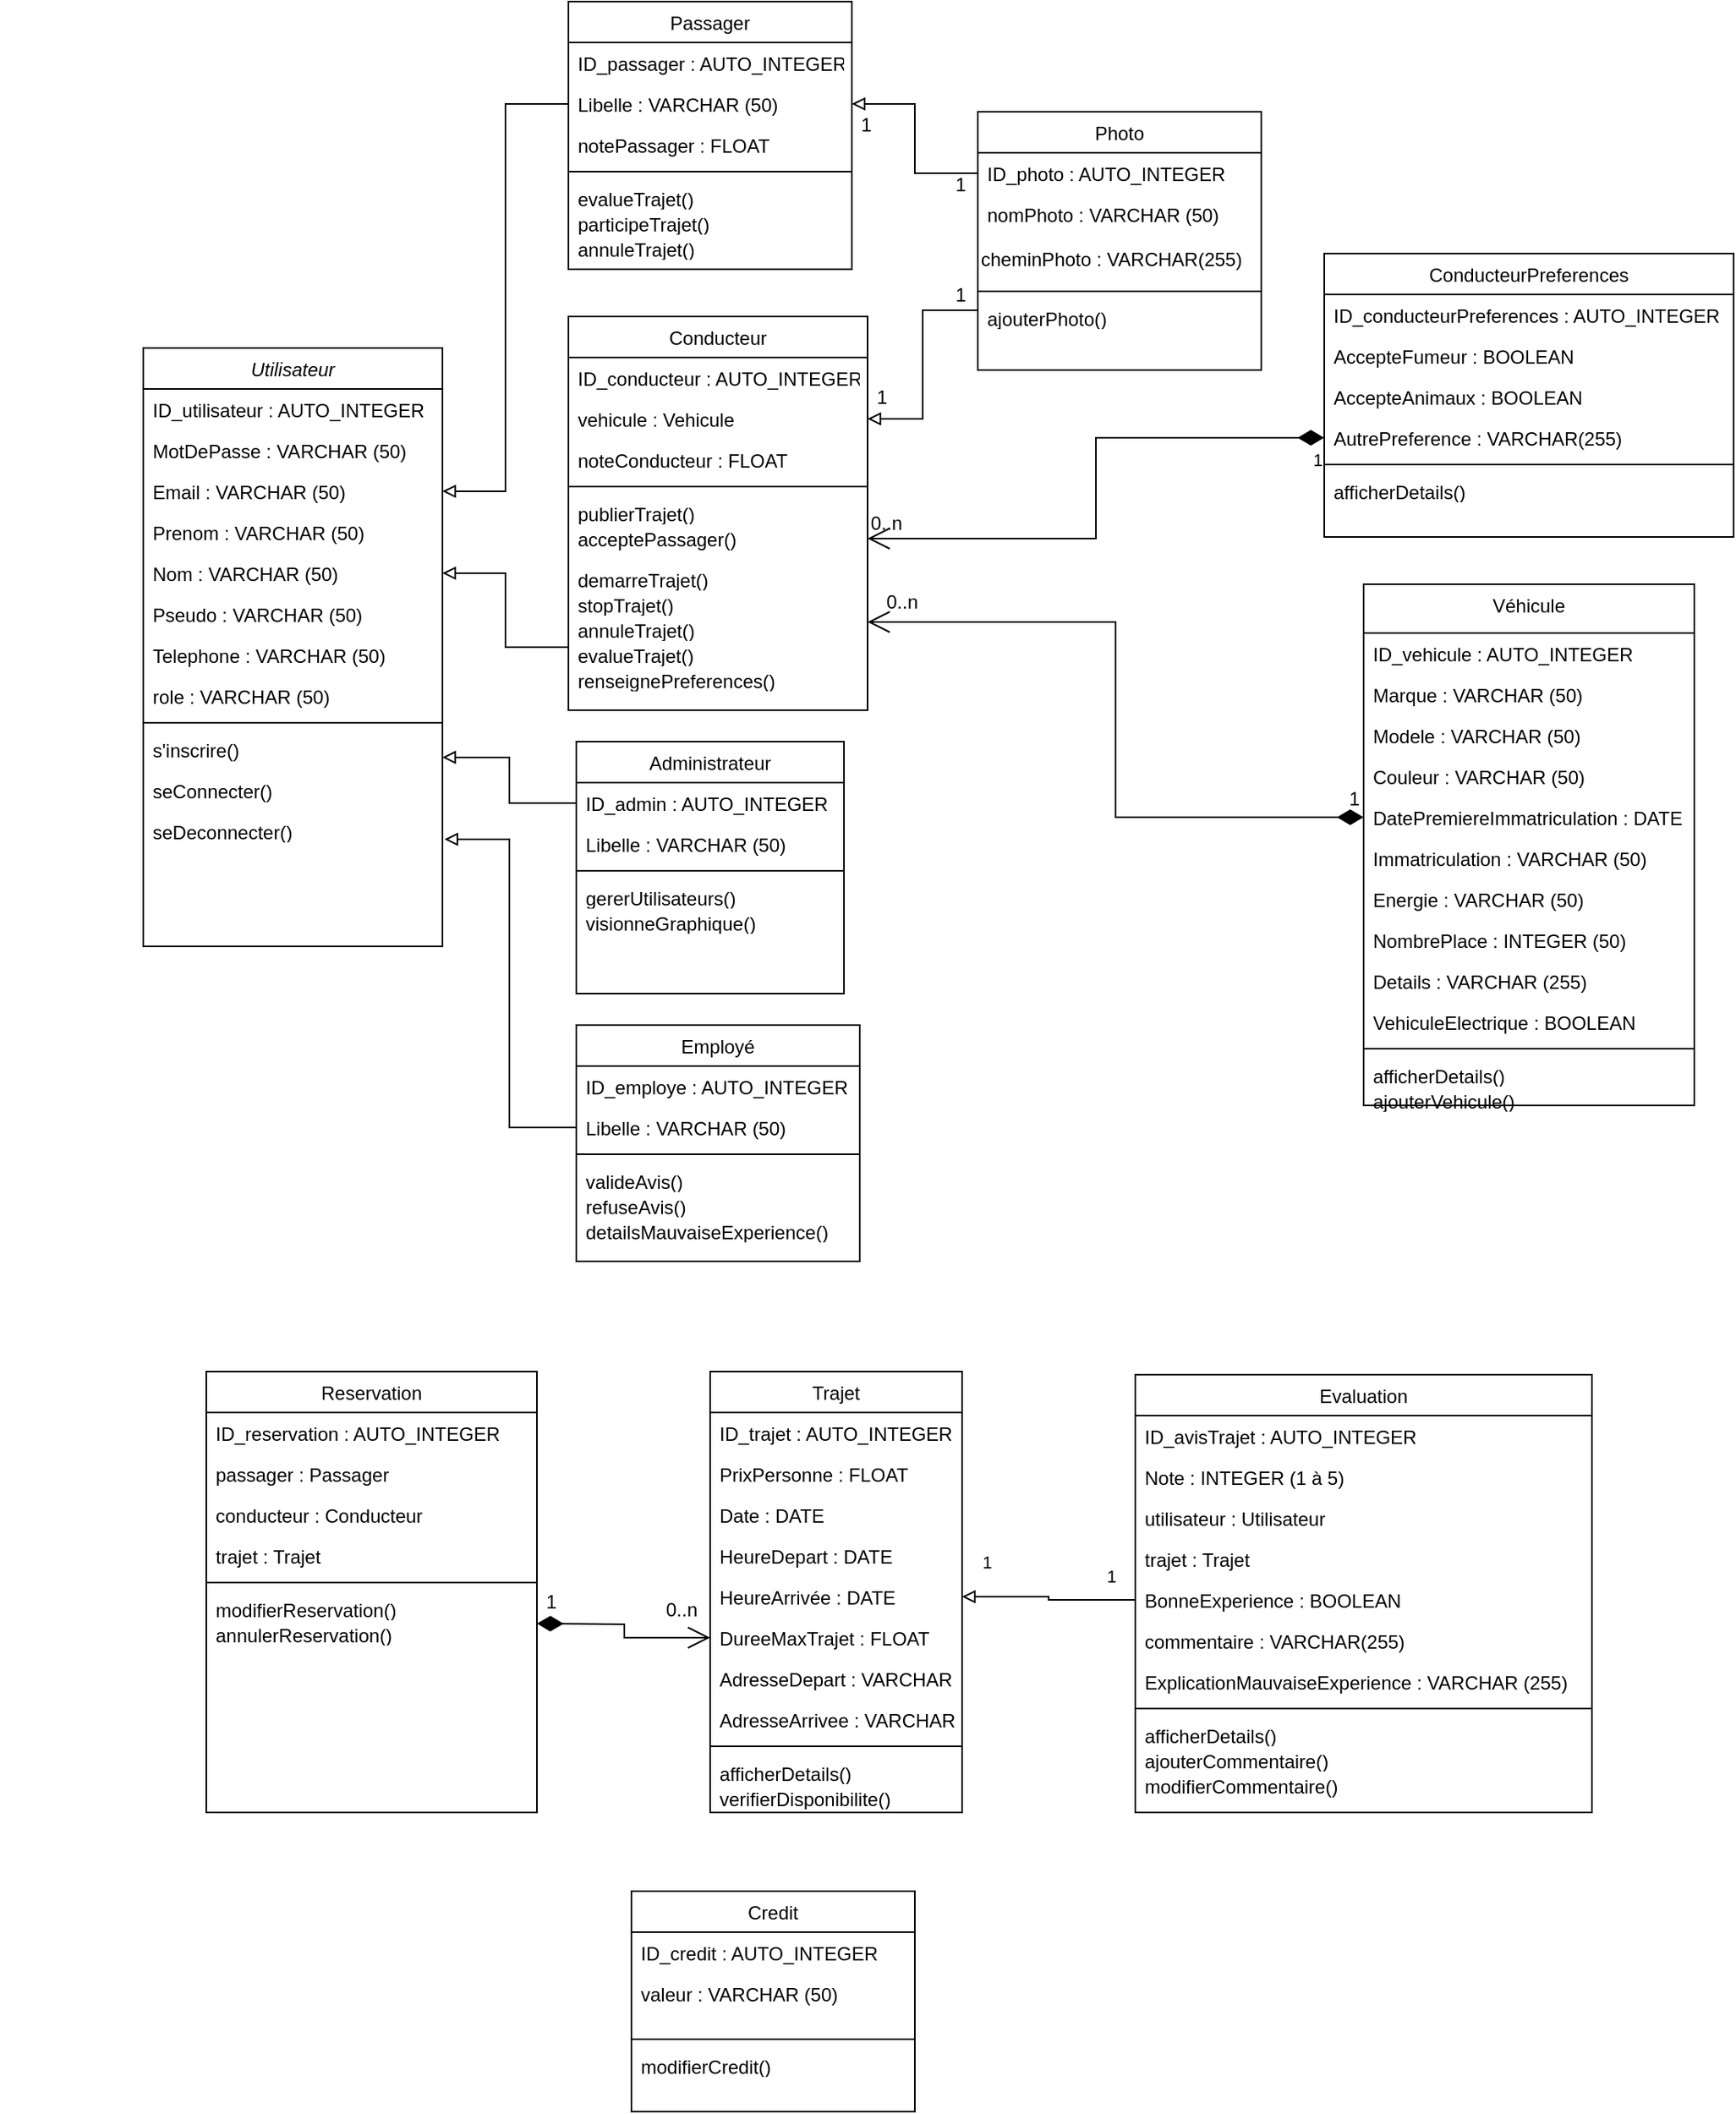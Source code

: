 <mxfile version="24.8.4">
  <diagram id="C5RBs43oDa-KdzZeNtuy" name="Page-1">
    <mxGraphModel dx="1831" dy="673" grid="1" gridSize="10" guides="1" tooltips="1" connect="1" arrows="1" fold="1" page="1" pageScale="1" pageWidth="827" pageHeight="1169" math="0" shadow="0">
      <root>
        <mxCell id="WIyWlLk6GJQsqaUBKTNV-0" />
        <mxCell id="WIyWlLk6GJQsqaUBKTNV-1" parent="WIyWlLk6GJQsqaUBKTNV-0" />
        <mxCell id="QF7G1RrjF4Ieo6e-auzy-0" value="Utilisateur" style="swimlane;fontStyle=2;align=center;verticalAlign=top;childLayout=stackLayout;horizontal=1;startSize=26;horizontalStack=0;resizeParent=1;resizeLast=0;collapsible=1;marginBottom=0;rounded=0;shadow=0;strokeWidth=1;" vertex="1" parent="WIyWlLk6GJQsqaUBKTNV-1">
          <mxGeometry x="30" y="350" width="190" height="380" as="geometry">
            <mxRectangle x="230" y="140" width="160" height="26" as="alternateBounds" />
          </mxGeometry>
        </mxCell>
        <mxCell id="QF7G1RrjF4Ieo6e-auzy-1" value="ID_utilisateur : AUTO_INTEGER" style="text;align=left;verticalAlign=top;spacingLeft=4;spacingRight=4;overflow=hidden;rotatable=0;points=[[0,0.5],[1,0.5]];portConstraint=eastwest;" vertex="1" parent="QF7G1RrjF4Ieo6e-auzy-0">
          <mxGeometry y="26" width="190" height="26" as="geometry" />
        </mxCell>
        <mxCell id="QF7G1RrjF4Ieo6e-auzy-2" value="MotDePasse : VARCHAR (50)" style="text;align=left;verticalAlign=top;spacingLeft=4;spacingRight=4;overflow=hidden;rotatable=0;points=[[0,0.5],[1,0.5]];portConstraint=eastwest;rounded=0;shadow=0;html=0;" vertex="1" parent="QF7G1RrjF4Ieo6e-auzy-0">
          <mxGeometry y="52" width="190" height="26" as="geometry" />
        </mxCell>
        <mxCell id="QF7G1RrjF4Ieo6e-auzy-3" value="Email : VARCHAR (50)" style="text;align=left;verticalAlign=top;spacingLeft=4;spacingRight=4;overflow=hidden;rotatable=0;points=[[0,0.5],[1,0.5]];portConstraint=eastwest;rounded=0;shadow=0;html=0;" vertex="1" parent="QF7G1RrjF4Ieo6e-auzy-0">
          <mxGeometry y="78" width="190" height="26" as="geometry" />
        </mxCell>
        <mxCell id="QF7G1RrjF4Ieo6e-auzy-4" value="Prenom : VARCHAR (50)" style="text;align=left;verticalAlign=top;spacingLeft=4;spacingRight=4;overflow=hidden;rotatable=0;points=[[0,0.5],[1,0.5]];portConstraint=eastwest;rounded=0;shadow=0;html=0;" vertex="1" parent="QF7G1RrjF4Ieo6e-auzy-0">
          <mxGeometry y="104" width="190" height="26" as="geometry" />
        </mxCell>
        <mxCell id="QF7G1RrjF4Ieo6e-auzy-5" value="Nom : VARCHAR (50)" style="text;align=left;verticalAlign=top;spacingLeft=4;spacingRight=4;overflow=hidden;rotatable=0;points=[[0,0.5],[1,0.5]];portConstraint=eastwest;rounded=0;shadow=0;html=0;" vertex="1" parent="QF7G1RrjF4Ieo6e-auzy-0">
          <mxGeometry y="130" width="190" height="26" as="geometry" />
        </mxCell>
        <mxCell id="QF7G1RrjF4Ieo6e-auzy-6" value="Pseudo : VARCHAR (50)" style="text;align=left;verticalAlign=top;spacingLeft=4;spacingRight=4;overflow=hidden;rotatable=0;points=[[0,0.5],[1,0.5]];portConstraint=eastwest;rounded=0;shadow=0;html=0;" vertex="1" parent="QF7G1RrjF4Ieo6e-auzy-0">
          <mxGeometry y="156" width="190" height="26" as="geometry" />
        </mxCell>
        <mxCell id="QF7G1RrjF4Ieo6e-auzy-7" value="Telephone : VARCHAR (50)" style="text;align=left;verticalAlign=top;spacingLeft=4;spacingRight=4;overflow=hidden;rotatable=0;points=[[0,0.5],[1,0.5]];portConstraint=eastwest;rounded=0;shadow=0;html=0;" vertex="1" parent="QF7G1RrjF4Ieo6e-auzy-0">
          <mxGeometry y="182" width="190" height="26" as="geometry" />
        </mxCell>
        <mxCell id="QF7G1RrjF4Ieo6e-auzy-11" value="role : VARCHAR (50) " style="text;align=left;verticalAlign=top;spacingLeft=4;spacingRight=4;overflow=hidden;rotatable=0;points=[[0,0.5],[1,0.5]];portConstraint=eastwest;rounded=0;shadow=0;html=0;" vertex="1" parent="QF7G1RrjF4Ieo6e-auzy-0">
          <mxGeometry y="208" width="190" height="26" as="geometry" />
        </mxCell>
        <mxCell id="QF7G1RrjF4Ieo6e-auzy-13" value="" style="line;html=1;strokeWidth=1;align=left;verticalAlign=middle;spacingTop=-1;spacingLeft=3;spacingRight=3;rotatable=0;labelPosition=right;points=[];portConstraint=eastwest;" vertex="1" parent="QF7G1RrjF4Ieo6e-auzy-0">
          <mxGeometry y="234" width="190" height="8" as="geometry" />
        </mxCell>
        <mxCell id="QF7G1RrjF4Ieo6e-auzy-14" value="s&#39;inscrire()" style="text;align=left;verticalAlign=top;spacingLeft=4;spacingRight=4;overflow=hidden;rotatable=0;points=[[0,0.5],[1,0.5]];portConstraint=eastwest;rounded=0;shadow=0;html=0;" vertex="1" parent="QF7G1RrjF4Ieo6e-auzy-0">
          <mxGeometry y="242" width="190" height="26" as="geometry" />
        </mxCell>
        <mxCell id="QF7G1RrjF4Ieo6e-auzy-15" value="seConnecter()" style="text;align=left;verticalAlign=top;spacingLeft=4;spacingRight=4;overflow=hidden;rotatable=0;points=[[0,0.5],[1,0.5]];portConstraint=eastwest;rounded=0;shadow=0;html=0;" vertex="1" parent="QF7G1RrjF4Ieo6e-auzy-0">
          <mxGeometry y="268" width="190" height="26" as="geometry" />
        </mxCell>
        <mxCell id="QF7G1RrjF4Ieo6e-auzy-16" value="seDeconnecter()" style="text;align=left;verticalAlign=top;spacingLeft=4;spacingRight=4;overflow=hidden;rotatable=0;points=[[0,0.5],[1,0.5]];portConstraint=eastwest;rounded=0;shadow=0;html=0;" vertex="1" parent="QF7G1RrjF4Ieo6e-auzy-0">
          <mxGeometry y="294" width="190" height="16" as="geometry" />
        </mxCell>
        <mxCell id="QF7G1RrjF4Ieo6e-auzy-18" value="ConducteurPreferences" style="swimlane;fontStyle=0;align=center;verticalAlign=top;childLayout=stackLayout;horizontal=1;startSize=26;horizontalStack=0;resizeParent=1;resizeLast=0;collapsible=1;marginBottom=0;rounded=0;shadow=0;strokeWidth=1;" vertex="1" parent="WIyWlLk6GJQsqaUBKTNV-1">
          <mxGeometry x="780" y="290" width="260" height="180" as="geometry">
            <mxRectangle x="130" y="380" width="160" height="26" as="alternateBounds" />
          </mxGeometry>
        </mxCell>
        <mxCell id="QF7G1RrjF4Ieo6e-auzy-19" value="ID_conducteurPreferences : AUTO_INTEGER" style="text;align=left;verticalAlign=top;spacingLeft=4;spacingRight=4;overflow=hidden;rotatable=0;points=[[0,0.5],[1,0.5]];portConstraint=eastwest;" vertex="1" parent="QF7G1RrjF4Ieo6e-auzy-18">
          <mxGeometry y="26" width="260" height="26" as="geometry" />
        </mxCell>
        <mxCell id="QF7G1RrjF4Ieo6e-auzy-20" value="AccepteFumeur : BOOLEAN" style="text;align=left;verticalAlign=top;spacingLeft=4;spacingRight=4;overflow=hidden;rotatable=0;points=[[0,0.5],[1,0.5]];portConstraint=eastwest;" vertex="1" parent="QF7G1RrjF4Ieo6e-auzy-18">
          <mxGeometry y="52" width="260" height="26" as="geometry" />
        </mxCell>
        <mxCell id="QF7G1RrjF4Ieo6e-auzy-21" value="AccepteAnimaux : BOOLEAN" style="text;align=left;verticalAlign=top;spacingLeft=4;spacingRight=4;overflow=hidden;rotatable=0;points=[[0,0.5],[1,0.5]];portConstraint=eastwest;rounded=0;shadow=0;html=0;" vertex="1" parent="QF7G1RrjF4Ieo6e-auzy-18">
          <mxGeometry y="78" width="260" height="26" as="geometry" />
        </mxCell>
        <mxCell id="QF7G1RrjF4Ieo6e-auzy-22" value="AutrePreference : VARCHAR(255)" style="text;align=left;verticalAlign=top;spacingLeft=4;spacingRight=4;overflow=hidden;rotatable=0;points=[[0,0.5],[1,0.5]];portConstraint=eastwest;rounded=0;shadow=0;html=0;" vertex="1" parent="QF7G1RrjF4Ieo6e-auzy-18">
          <mxGeometry y="104" width="260" height="26" as="geometry" />
        </mxCell>
        <mxCell id="QF7G1RrjF4Ieo6e-auzy-23" value="" style="line;html=1;strokeWidth=1;align=left;verticalAlign=middle;spacingTop=-1;spacingLeft=3;spacingRight=3;rotatable=0;labelPosition=right;points=[];portConstraint=eastwest;" vertex="1" parent="QF7G1RrjF4Ieo6e-auzy-18">
          <mxGeometry y="130" width="260" height="8" as="geometry" />
        </mxCell>
        <mxCell id="QF7G1RrjF4Ieo6e-auzy-24" value="afficherDetails()" style="text;align=left;verticalAlign=top;spacingLeft=4;spacingRight=4;overflow=hidden;rotatable=0;points=[[0,0.5],[1,0.5]];portConstraint=eastwest;rounded=0;shadow=0;html=0;" vertex="1" parent="QF7G1RrjF4Ieo6e-auzy-18">
          <mxGeometry y="138" width="260" height="16" as="geometry" />
        </mxCell>
        <mxCell id="QF7G1RrjF4Ieo6e-auzy-33" value="Trajet" style="swimlane;fontStyle=0;align=center;verticalAlign=top;childLayout=stackLayout;horizontal=1;startSize=26;horizontalStack=0;resizeParent=1;resizeLast=0;collapsible=1;marginBottom=0;rounded=0;shadow=0;strokeWidth=1;" vertex="1" parent="WIyWlLk6GJQsqaUBKTNV-1">
          <mxGeometry x="390" y="1000" width="160" height="280" as="geometry">
            <mxRectangle x="550" y="140" width="160" height="26" as="alternateBounds" />
          </mxGeometry>
        </mxCell>
        <mxCell id="QF7G1RrjF4Ieo6e-auzy-34" value="ID_trajet : AUTO_INTEGER" style="text;align=left;verticalAlign=top;spacingLeft=4;spacingRight=4;overflow=hidden;rotatable=0;points=[[0,0.5],[1,0.5]];portConstraint=eastwest;" vertex="1" parent="QF7G1RrjF4Ieo6e-auzy-33">
          <mxGeometry y="26" width="160" height="26" as="geometry" />
        </mxCell>
        <mxCell id="QF7G1RrjF4Ieo6e-auzy-35" value="PrixPersonne : FLOAT" style="text;align=left;verticalAlign=top;spacingLeft=4;spacingRight=4;overflow=hidden;rotatable=0;points=[[0,0.5],[1,0.5]];portConstraint=eastwest;rounded=0;shadow=0;html=0;" vertex="1" parent="QF7G1RrjF4Ieo6e-auzy-33">
          <mxGeometry y="52" width="160" height="26" as="geometry" />
        </mxCell>
        <mxCell id="QF7G1RrjF4Ieo6e-auzy-36" value="Date : DATE" style="text;align=left;verticalAlign=top;spacingLeft=4;spacingRight=4;overflow=hidden;rotatable=0;points=[[0,0.5],[1,0.5]];portConstraint=eastwest;rounded=0;shadow=0;html=0;" vertex="1" parent="QF7G1RrjF4Ieo6e-auzy-33">
          <mxGeometry y="78" width="160" height="26" as="geometry" />
        </mxCell>
        <mxCell id="QF7G1RrjF4Ieo6e-auzy-37" value="HeureDepart : DATE" style="text;align=left;verticalAlign=top;spacingLeft=4;spacingRight=4;overflow=hidden;rotatable=0;points=[[0,0.5],[1,0.5]];portConstraint=eastwest;rounded=0;shadow=0;html=0;" vertex="1" parent="QF7G1RrjF4Ieo6e-auzy-33">
          <mxGeometry y="104" width="160" height="26" as="geometry" />
        </mxCell>
        <mxCell id="QF7G1RrjF4Ieo6e-auzy-38" value="HeureArrivée : DATE" style="text;align=left;verticalAlign=top;spacingLeft=4;spacingRight=4;overflow=hidden;rotatable=0;points=[[0,0.5],[1,0.5]];portConstraint=eastwest;rounded=0;shadow=0;html=0;" vertex="1" parent="QF7G1RrjF4Ieo6e-auzy-33">
          <mxGeometry y="130" width="160" height="26" as="geometry" />
        </mxCell>
        <mxCell id="QF7G1RrjF4Ieo6e-auzy-39" value="DureeMaxTrajet : FLOAT" style="text;align=left;verticalAlign=top;spacingLeft=4;spacingRight=4;overflow=hidden;rotatable=0;points=[[0,0.5],[1,0.5]];portConstraint=eastwest;rounded=0;shadow=0;html=0;" vertex="1" parent="QF7G1RrjF4Ieo6e-auzy-33">
          <mxGeometry y="156" width="160" height="26" as="geometry" />
        </mxCell>
        <mxCell id="QF7G1RrjF4Ieo6e-auzy-40" value="AdresseDepart : VARCHAR (50)" style="text;align=left;verticalAlign=top;spacingLeft=4;spacingRight=4;overflow=hidden;rotatable=0;points=[[0,0.5],[1,0.5]];portConstraint=eastwest;rounded=0;shadow=0;html=0;" vertex="1" parent="QF7G1RrjF4Ieo6e-auzy-33">
          <mxGeometry y="182" width="160" height="26" as="geometry" />
        </mxCell>
        <mxCell id="QF7G1RrjF4Ieo6e-auzy-41" value="AdresseArrivee : VARCHAR (50)" style="text;align=left;verticalAlign=top;spacingLeft=4;spacingRight=4;overflow=hidden;rotatable=0;points=[[0,0.5],[1,0.5]];portConstraint=eastwest;rounded=0;shadow=0;html=0;" vertex="1" parent="QF7G1RrjF4Ieo6e-auzy-33">
          <mxGeometry y="208" width="160" height="26" as="geometry" />
        </mxCell>
        <mxCell id="QF7G1RrjF4Ieo6e-auzy-42" value="" style="line;html=1;strokeWidth=1;align=left;verticalAlign=middle;spacingTop=-1;spacingLeft=3;spacingRight=3;rotatable=0;labelPosition=right;points=[];portConstraint=eastwest;" vertex="1" parent="QF7G1RrjF4Ieo6e-auzy-33">
          <mxGeometry y="234" width="160" height="8" as="geometry" />
        </mxCell>
        <mxCell id="QF7G1RrjF4Ieo6e-auzy-43" value="afficherDetails()" style="text;align=left;verticalAlign=top;spacingLeft=4;spacingRight=4;overflow=hidden;rotatable=0;points=[[0,0.5],[1,0.5]];portConstraint=eastwest;rounded=0;shadow=0;html=0;" vertex="1" parent="QF7G1RrjF4Ieo6e-auzy-33">
          <mxGeometry y="242" width="160" height="16" as="geometry" />
        </mxCell>
        <mxCell id="QF7G1RrjF4Ieo6e-auzy-140" value="verifierDisponibilite()" style="text;align=left;verticalAlign=top;spacingLeft=4;spacingRight=4;overflow=hidden;rotatable=0;points=[[0,0.5],[1,0.5]];portConstraint=eastwest;rounded=0;shadow=0;html=0;" vertex="1" parent="QF7G1RrjF4Ieo6e-auzy-33">
          <mxGeometry y="258" width="160" height="16" as="geometry" />
        </mxCell>
        <mxCell id="QF7G1RrjF4Ieo6e-auzy-44" value="Véhicule" style="swimlane;fontStyle=0;align=center;verticalAlign=top;childLayout=stackLayout;horizontal=1;startSize=31;horizontalStack=0;resizeParent=1;resizeLast=0;collapsible=1;marginBottom=0;rounded=0;shadow=0;strokeWidth=1;" vertex="1" parent="WIyWlLk6GJQsqaUBKTNV-1">
          <mxGeometry x="805" y="500" width="210" height="331" as="geometry">
            <mxRectangle x="550" y="140" width="160" height="26" as="alternateBounds" />
          </mxGeometry>
        </mxCell>
        <mxCell id="QF7G1RrjF4Ieo6e-auzy-45" value="ID_vehicule : AUTO_INTEGER " style="text;align=left;verticalAlign=top;spacingLeft=4;spacingRight=4;overflow=hidden;rotatable=0;points=[[0,0.5],[1,0.5]];portConstraint=eastwest;" vertex="1" parent="QF7G1RrjF4Ieo6e-auzy-44">
          <mxGeometry y="31" width="210" height="26" as="geometry" />
        </mxCell>
        <mxCell id="QF7G1RrjF4Ieo6e-auzy-46" value="Marque : VARCHAR (50)" style="text;align=left;verticalAlign=top;spacingLeft=4;spacingRight=4;overflow=hidden;rotatable=0;points=[[0,0.5],[1,0.5]];portConstraint=eastwest;rounded=0;shadow=0;html=0;" vertex="1" parent="QF7G1RrjF4Ieo6e-auzy-44">
          <mxGeometry y="57" width="210" height="26" as="geometry" />
        </mxCell>
        <mxCell id="QF7G1RrjF4Ieo6e-auzy-47" value="Modele : VARCHAR (50)" style="text;align=left;verticalAlign=top;spacingLeft=4;spacingRight=4;overflow=hidden;rotatable=0;points=[[0,0.5],[1,0.5]];portConstraint=eastwest;rounded=0;shadow=0;html=0;" vertex="1" parent="QF7G1RrjF4Ieo6e-auzy-44">
          <mxGeometry y="83" width="210" height="26" as="geometry" />
        </mxCell>
        <mxCell id="QF7G1RrjF4Ieo6e-auzy-48" value="Couleur : VARCHAR (50)" style="text;align=left;verticalAlign=top;spacingLeft=4;spacingRight=4;overflow=hidden;rotatable=0;points=[[0,0.5],[1,0.5]];portConstraint=eastwest;rounded=0;shadow=0;html=0;" vertex="1" parent="QF7G1RrjF4Ieo6e-auzy-44">
          <mxGeometry y="109" width="210" height="26" as="geometry" />
        </mxCell>
        <mxCell id="QF7G1RrjF4Ieo6e-auzy-49" value="DatePremiereImmatriculation : DATE" style="text;align=left;verticalAlign=top;spacingLeft=4;spacingRight=4;overflow=hidden;rotatable=0;points=[[0,0.5],[1,0.5]];portConstraint=eastwest;rounded=0;shadow=0;html=0;" vertex="1" parent="QF7G1RrjF4Ieo6e-auzy-44">
          <mxGeometry y="135" width="210" height="26" as="geometry" />
        </mxCell>
        <mxCell id="QF7G1RrjF4Ieo6e-auzy-50" value="Immatriculation : VARCHAR (50)" style="text;align=left;verticalAlign=top;spacingLeft=4;spacingRight=4;overflow=hidden;rotatable=0;points=[[0,0.5],[1,0.5]];portConstraint=eastwest;rounded=0;shadow=0;html=0;" vertex="1" parent="QF7G1RrjF4Ieo6e-auzy-44">
          <mxGeometry y="161" width="210" height="26" as="geometry" />
        </mxCell>
        <mxCell id="QF7G1RrjF4Ieo6e-auzy-51" value="Energie : VARCHAR (50)" style="text;align=left;verticalAlign=top;spacingLeft=4;spacingRight=4;overflow=hidden;rotatable=0;points=[[0,0.5],[1,0.5]];portConstraint=eastwest;rounded=0;shadow=0;html=0;" vertex="1" parent="QF7G1RrjF4Ieo6e-auzy-44">
          <mxGeometry y="187" width="210" height="26" as="geometry" />
        </mxCell>
        <mxCell id="QF7G1RrjF4Ieo6e-auzy-52" value="NombrePlace : INTEGER (50)" style="text;align=left;verticalAlign=top;spacingLeft=4;spacingRight=4;overflow=hidden;rotatable=0;points=[[0,0.5],[1,0.5]];portConstraint=eastwest;rounded=0;shadow=0;html=0;" vertex="1" parent="QF7G1RrjF4Ieo6e-auzy-44">
          <mxGeometry y="213" width="210" height="26" as="geometry" />
        </mxCell>
        <mxCell id="QF7G1RrjF4Ieo6e-auzy-53" value="Details : VARCHAR (255)" style="text;align=left;verticalAlign=top;spacingLeft=4;spacingRight=4;overflow=hidden;rotatable=0;points=[[0,0.5],[1,0.5]];portConstraint=eastwest;rounded=0;shadow=0;html=0;" vertex="1" parent="QF7G1RrjF4Ieo6e-auzy-44">
          <mxGeometry y="239" width="210" height="26" as="geometry" />
        </mxCell>
        <mxCell id="QF7G1RrjF4Ieo6e-auzy-54" value="VehiculeElectrique : BOOLEAN" style="text;align=left;verticalAlign=top;spacingLeft=4;spacingRight=4;overflow=hidden;rotatable=0;points=[[0,0.5],[1,0.5]];portConstraint=eastwest;rounded=0;shadow=0;html=0;" vertex="1" parent="QF7G1RrjF4Ieo6e-auzy-44">
          <mxGeometry y="265" width="210" height="26" as="geometry" />
        </mxCell>
        <mxCell id="QF7G1RrjF4Ieo6e-auzy-55" value="" style="line;html=1;strokeWidth=1;align=left;verticalAlign=middle;spacingTop=-1;spacingLeft=3;spacingRight=3;rotatable=0;labelPosition=right;points=[];portConstraint=eastwest;" vertex="1" parent="QF7G1RrjF4Ieo6e-auzy-44">
          <mxGeometry y="291" width="210" height="8" as="geometry" />
        </mxCell>
        <mxCell id="QF7G1RrjF4Ieo6e-auzy-56" value="afficherDetails()" style="text;align=left;verticalAlign=top;spacingLeft=4;spacingRight=4;overflow=hidden;rotatable=0;points=[[0,0.5],[1,0.5]];portConstraint=eastwest;rounded=0;shadow=0;html=0;" vertex="1" parent="QF7G1RrjF4Ieo6e-auzy-44">
          <mxGeometry y="299" width="210" height="16" as="geometry" />
        </mxCell>
        <mxCell id="QF7G1RrjF4Ieo6e-auzy-139" value="ajouterVehicule()" style="text;align=left;verticalAlign=top;spacingLeft=4;spacingRight=4;overflow=hidden;rotatable=0;points=[[0,0.5],[1,0.5]];portConstraint=eastwest;rounded=0;shadow=0;html=0;" vertex="1" parent="QF7G1RrjF4Ieo6e-auzy-44">
          <mxGeometry y="315" width="210" height="16" as="geometry" />
        </mxCell>
        <mxCell id="QF7G1RrjF4Ieo6e-auzy-65" value="Evaluation" style="swimlane;fontStyle=0;align=center;verticalAlign=top;childLayout=stackLayout;horizontal=1;startSize=26;horizontalStack=0;resizeParent=1;resizeLast=0;collapsible=1;marginBottom=0;rounded=0;shadow=0;strokeWidth=1;" vertex="1" parent="WIyWlLk6GJQsqaUBKTNV-1">
          <mxGeometry x="660" y="1002" width="290" height="278" as="geometry">
            <mxRectangle x="130" y="380" width="160" height="26" as="alternateBounds" />
          </mxGeometry>
        </mxCell>
        <mxCell id="QF7G1RrjF4Ieo6e-auzy-66" value="ID_avisTrajet : AUTO_INTEGER" style="text;align=left;verticalAlign=top;spacingLeft=4;spacingRight=4;overflow=hidden;rotatable=0;points=[[0,0.5],[1,0.5]];portConstraint=eastwest;" vertex="1" parent="QF7G1RrjF4Ieo6e-auzy-65">
          <mxGeometry y="26" width="290" height="26" as="geometry" />
        </mxCell>
        <mxCell id="QF7G1RrjF4Ieo6e-auzy-67" value="Note : INTEGER (1 à 5)" style="text;align=left;verticalAlign=top;spacingLeft=4;spacingRight=4;overflow=hidden;rotatable=0;points=[[0,0.5],[1,0.5]];portConstraint=eastwest;rounded=0;shadow=0;html=0;" vertex="1" parent="QF7G1RrjF4Ieo6e-auzy-65">
          <mxGeometry y="52" width="290" height="26" as="geometry" />
        </mxCell>
        <mxCell id="QF7G1RrjF4Ieo6e-auzy-168" value="utilisateur : Utilisateur" style="text;align=left;verticalAlign=top;spacingLeft=4;spacingRight=4;overflow=hidden;rotatable=0;points=[[0,0.5],[1,0.5]];portConstraint=eastwest;rounded=0;shadow=0;html=0;" vertex="1" parent="QF7G1RrjF4Ieo6e-auzy-65">
          <mxGeometry y="78" width="290" height="26" as="geometry" />
        </mxCell>
        <mxCell id="QF7G1RrjF4Ieo6e-auzy-169" value="trajet : Trajet" style="text;align=left;verticalAlign=top;spacingLeft=4;spacingRight=4;overflow=hidden;rotatable=0;points=[[0,0.5],[1,0.5]];portConstraint=eastwest;rounded=0;shadow=0;html=0;" vertex="1" parent="QF7G1RrjF4Ieo6e-auzy-65">
          <mxGeometry y="104" width="290" height="26" as="geometry" />
        </mxCell>
        <mxCell id="QF7G1RrjF4Ieo6e-auzy-68" value="BonneExperience : BOOLEAN " style="text;align=left;verticalAlign=top;spacingLeft=4;spacingRight=4;overflow=hidden;rotatable=0;points=[[0,0.5],[1,0.5]];portConstraint=eastwest;rounded=0;shadow=0;html=0;" vertex="1" parent="QF7G1RrjF4Ieo6e-auzy-65">
          <mxGeometry y="130" width="290" height="26" as="geometry" />
        </mxCell>
        <mxCell id="QF7G1RrjF4Ieo6e-auzy-69" value="commentaire : VARCHAR(255) " style="text;align=left;verticalAlign=top;spacingLeft=4;spacingRight=4;overflow=hidden;rotatable=0;points=[[0,0.5],[1,0.5]];portConstraint=eastwest;rounded=0;shadow=0;html=0;" vertex="1" parent="QF7G1RrjF4Ieo6e-auzy-65">
          <mxGeometry y="156" width="290" height="26" as="geometry" />
        </mxCell>
        <mxCell id="QF7G1RrjF4Ieo6e-auzy-70" value="ExplicationMauvaiseExperience : VARCHAR (255) " style="text;align=left;verticalAlign=top;spacingLeft=4;spacingRight=4;overflow=hidden;rotatable=0;points=[[0,0.5],[1,0.5]];portConstraint=eastwest;rounded=0;shadow=0;html=0;" vertex="1" parent="QF7G1RrjF4Ieo6e-auzy-65">
          <mxGeometry y="182" width="290" height="26" as="geometry" />
        </mxCell>
        <mxCell id="QF7G1RrjF4Ieo6e-auzy-71" value="" style="line;html=1;strokeWidth=1;align=left;verticalAlign=middle;spacingTop=-1;spacingLeft=3;spacingRight=3;rotatable=0;labelPosition=right;points=[];portConstraint=eastwest;" vertex="1" parent="QF7G1RrjF4Ieo6e-auzy-65">
          <mxGeometry y="208" width="290" height="8" as="geometry" />
        </mxCell>
        <mxCell id="QF7G1RrjF4Ieo6e-auzy-72" value="afficherDetails()" style="text;align=left;verticalAlign=top;spacingLeft=4;spacingRight=4;overflow=hidden;rotatable=0;points=[[0,0.5],[1,0.5]];portConstraint=eastwest;rounded=0;shadow=0;html=0;" vertex="1" parent="QF7G1RrjF4Ieo6e-auzy-65">
          <mxGeometry y="216" width="290" height="16" as="geometry" />
        </mxCell>
        <mxCell id="QF7G1RrjF4Ieo6e-auzy-170" value="ajouterCommentaire()" style="text;align=left;verticalAlign=top;spacingLeft=4;spacingRight=4;overflow=hidden;rotatable=0;points=[[0,0.5],[1,0.5]];portConstraint=eastwest;rounded=0;shadow=0;html=0;" vertex="1" parent="QF7G1RrjF4Ieo6e-auzy-65">
          <mxGeometry y="232" width="290" height="16" as="geometry" />
        </mxCell>
        <mxCell id="QF7G1RrjF4Ieo6e-auzy-171" value="modifierCommentaire()" style="text;align=left;verticalAlign=top;spacingLeft=4;spacingRight=4;overflow=hidden;rotatable=0;points=[[0,0.5],[1,0.5]];portConstraint=eastwest;rounded=0;shadow=0;html=0;" vertex="1" parent="QF7G1RrjF4Ieo6e-auzy-65">
          <mxGeometry y="248" width="290" height="22" as="geometry" />
        </mxCell>
        <mxCell id="QF7G1RrjF4Ieo6e-auzy-73" value="Conducteur" style="swimlane;fontStyle=0;align=center;verticalAlign=top;childLayout=stackLayout;horizontal=1;startSize=26;horizontalStack=0;resizeParent=1;resizeLast=0;collapsible=1;marginBottom=0;rounded=0;shadow=0;strokeWidth=1;" vertex="1" parent="WIyWlLk6GJQsqaUBKTNV-1">
          <mxGeometry x="300" y="330" width="190" height="250" as="geometry">
            <mxRectangle x="130" y="380" width="160" height="26" as="alternateBounds" />
          </mxGeometry>
        </mxCell>
        <mxCell id="QF7G1RrjF4Ieo6e-auzy-74" value="ID_conducteur : AUTO_INTEGER" style="text;align=left;verticalAlign=top;spacingLeft=4;spacingRight=4;overflow=hidden;rotatable=0;points=[[0,0.5],[1,0.5]];portConstraint=eastwest;" vertex="1" parent="QF7G1RrjF4Ieo6e-auzy-73">
          <mxGeometry y="26" width="190" height="26" as="geometry" />
        </mxCell>
        <mxCell id="QF7G1RrjF4Ieo6e-auzy-75" value="vehicule : Vehicule" style="text;align=left;verticalAlign=top;spacingLeft=4;spacingRight=4;overflow=hidden;rotatable=0;points=[[0,0.5],[1,0.5]];portConstraint=eastwest;rounded=0;shadow=0;html=0;" vertex="1" parent="QF7G1RrjF4Ieo6e-auzy-73">
          <mxGeometry y="52" width="190" height="26" as="geometry" />
        </mxCell>
        <mxCell id="QF7G1RrjF4Ieo6e-auzy-12" value="noteConducteur : FLOAT" style="text;align=left;verticalAlign=top;spacingLeft=4;spacingRight=4;overflow=hidden;rotatable=0;points=[[0,0.5],[1,0.5]];portConstraint=eastwest;rounded=0;shadow=0;html=0;" vertex="1" parent="QF7G1RrjF4Ieo6e-auzy-73">
          <mxGeometry y="78" width="190" height="26" as="geometry" />
        </mxCell>
        <mxCell id="QF7G1RrjF4Ieo6e-auzy-76" value="" style="line;html=1;strokeWidth=1;align=left;verticalAlign=middle;spacingTop=-1;spacingLeft=3;spacingRight=3;rotatable=0;labelPosition=right;points=[];portConstraint=eastwest;" vertex="1" parent="QF7G1RrjF4Ieo6e-auzy-73">
          <mxGeometry y="104" width="190" height="8" as="geometry" />
        </mxCell>
        <mxCell id="QF7G1RrjF4Ieo6e-auzy-77" value="publierTrajet()" style="text;align=left;verticalAlign=top;spacingLeft=4;spacingRight=4;overflow=hidden;rotatable=0;points=[[0,0.5],[1,0.5]];portConstraint=eastwest;rounded=0;shadow=0;html=0;" vertex="1" parent="QF7G1RrjF4Ieo6e-auzy-73">
          <mxGeometry y="112" width="190" height="16" as="geometry" />
        </mxCell>
        <mxCell id="QF7G1RrjF4Ieo6e-auzy-138" value="acceptePassager()" style="text;align=left;verticalAlign=top;spacingLeft=4;spacingRight=4;overflow=hidden;rotatable=0;points=[[0,0.5],[1,0.5]];portConstraint=eastwest;rounded=0;shadow=0;html=0;" vertex="1" parent="QF7G1RrjF4Ieo6e-auzy-73">
          <mxGeometry y="128" width="190" height="26" as="geometry" />
        </mxCell>
        <mxCell id="QF7G1RrjF4Ieo6e-auzy-78" value="demarreTrajet()" style="text;align=left;verticalAlign=top;spacingLeft=4;spacingRight=4;overflow=hidden;rotatable=0;points=[[0,0.5],[1,0.5]];portConstraint=eastwest;rounded=0;shadow=0;html=0;" vertex="1" parent="QF7G1RrjF4Ieo6e-auzy-73">
          <mxGeometry y="154" width="190" height="16" as="geometry" />
        </mxCell>
        <mxCell id="QF7G1RrjF4Ieo6e-auzy-79" value="stopTrajet()" style="text;align=left;verticalAlign=top;spacingLeft=4;spacingRight=4;overflow=hidden;rotatable=0;points=[[0,0.5],[1,0.5]];portConstraint=eastwest;rounded=0;shadow=0;html=0;" vertex="1" parent="QF7G1RrjF4Ieo6e-auzy-73">
          <mxGeometry y="170" width="190" height="16" as="geometry" />
        </mxCell>
        <mxCell id="QF7G1RrjF4Ieo6e-auzy-80" value="annuleTrajet()" style="text;align=left;verticalAlign=top;spacingLeft=4;spacingRight=4;overflow=hidden;rotatable=0;points=[[0,0.5],[1,0.5]];portConstraint=eastwest;rounded=0;shadow=0;html=0;" vertex="1" parent="QF7G1RrjF4Ieo6e-auzy-73">
          <mxGeometry y="186" width="190" height="16" as="geometry" />
        </mxCell>
        <mxCell id="QF7G1RrjF4Ieo6e-auzy-81" value="evalueTrajet()" style="text;align=left;verticalAlign=top;spacingLeft=4;spacingRight=4;overflow=hidden;rotatable=0;points=[[0,0.5],[1,0.5]];portConstraint=eastwest;rounded=0;shadow=0;html=0;" vertex="1" parent="QF7G1RrjF4Ieo6e-auzy-73">
          <mxGeometry y="202" width="190" height="16" as="geometry" />
        </mxCell>
        <mxCell id="QF7G1RrjF4Ieo6e-auzy-82" value="renseignePreferences()" style="text;align=left;verticalAlign=top;spacingLeft=4;spacingRight=4;overflow=hidden;rotatable=0;points=[[0,0.5],[1,0.5]];portConstraint=eastwest;rounded=0;shadow=0;html=0;" vertex="1" parent="QF7G1RrjF4Ieo6e-auzy-73">
          <mxGeometry y="218" width="190" height="16" as="geometry" />
        </mxCell>
        <mxCell id="QF7G1RrjF4Ieo6e-auzy-89" value="Employé" style="swimlane;fontStyle=0;align=center;verticalAlign=top;childLayout=stackLayout;horizontal=1;startSize=26;horizontalStack=0;resizeParent=1;resizeLast=0;collapsible=1;marginBottom=0;rounded=0;shadow=0;strokeWidth=1;" vertex="1" parent="WIyWlLk6GJQsqaUBKTNV-1">
          <mxGeometry x="305" y="780" width="180" height="150" as="geometry">
            <mxRectangle x="130" y="380" width="160" height="26" as="alternateBounds" />
          </mxGeometry>
        </mxCell>
        <mxCell id="QF7G1RrjF4Ieo6e-auzy-90" value="ID_employe : AUTO_INTEGER" style="text;align=left;verticalAlign=top;spacingLeft=4;spacingRight=4;overflow=hidden;rotatable=0;points=[[0,0.5],[1,0.5]];portConstraint=eastwest;" vertex="1" parent="QF7G1RrjF4Ieo6e-auzy-89">
          <mxGeometry y="26" width="180" height="26" as="geometry" />
        </mxCell>
        <mxCell id="QF7G1RrjF4Ieo6e-auzy-91" value="Libelle : VARCHAR (50)" style="text;align=left;verticalAlign=top;spacingLeft=4;spacingRight=4;overflow=hidden;rotatable=0;points=[[0,0.5],[1,0.5]];portConstraint=eastwest;rounded=0;shadow=0;html=0;" vertex="1" parent="QF7G1RrjF4Ieo6e-auzy-89">
          <mxGeometry y="52" width="180" height="26" as="geometry" />
        </mxCell>
        <mxCell id="QF7G1RrjF4Ieo6e-auzy-92" value="" style="line;html=1;strokeWidth=1;align=left;verticalAlign=middle;spacingTop=-1;spacingLeft=3;spacingRight=3;rotatable=0;labelPosition=right;points=[];portConstraint=eastwest;" vertex="1" parent="QF7G1RrjF4Ieo6e-auzy-89">
          <mxGeometry y="78" width="180" height="8" as="geometry" />
        </mxCell>
        <mxCell id="QF7G1RrjF4Ieo6e-auzy-93" value="valideAvis()" style="text;align=left;verticalAlign=top;spacingLeft=4;spacingRight=4;overflow=hidden;rotatable=0;points=[[0,0.5],[1,0.5]];portConstraint=eastwest;rounded=0;shadow=0;html=0;" vertex="1" parent="QF7G1RrjF4Ieo6e-auzy-89">
          <mxGeometry y="86" width="180" height="16" as="geometry" />
        </mxCell>
        <mxCell id="QF7G1RrjF4Ieo6e-auzy-94" value="refuseAvis()" style="text;align=left;verticalAlign=top;spacingLeft=4;spacingRight=4;overflow=hidden;rotatable=0;points=[[0,0.5],[1,0.5]];portConstraint=eastwest;rounded=0;shadow=0;html=0;" vertex="1" parent="QF7G1RrjF4Ieo6e-auzy-89">
          <mxGeometry y="102" width="180" height="16" as="geometry" />
        </mxCell>
        <mxCell id="QF7G1RrjF4Ieo6e-auzy-95" value="detailsMauvaiseExperience()" style="text;align=left;verticalAlign=top;spacingLeft=4;spacingRight=4;overflow=hidden;rotatable=0;points=[[0,0.5],[1,0.5]];portConstraint=eastwest;rounded=0;shadow=0;html=0;" vertex="1" parent="QF7G1RrjF4Ieo6e-auzy-89">
          <mxGeometry y="118" width="180" height="16" as="geometry" />
        </mxCell>
        <mxCell id="QF7G1RrjF4Ieo6e-auzy-96" value="Passager" style="swimlane;fontStyle=0;align=center;verticalAlign=top;childLayout=stackLayout;horizontal=1;startSize=26;horizontalStack=0;resizeParent=1;resizeLast=0;collapsible=1;marginBottom=0;rounded=0;shadow=0;strokeWidth=1;" vertex="1" parent="WIyWlLk6GJQsqaUBKTNV-1">
          <mxGeometry x="300" y="130" width="180" height="170" as="geometry">
            <mxRectangle x="130" y="380" width="160" height="26" as="alternateBounds" />
          </mxGeometry>
        </mxCell>
        <mxCell id="QF7G1RrjF4Ieo6e-auzy-97" value="ID_passager : AUTO_INTEGER" style="text;align=left;verticalAlign=top;spacingLeft=4;spacingRight=4;overflow=hidden;rotatable=0;points=[[0,0.5],[1,0.5]];portConstraint=eastwest;" vertex="1" parent="QF7G1RrjF4Ieo6e-auzy-96">
          <mxGeometry y="26" width="180" height="26" as="geometry" />
        </mxCell>
        <mxCell id="QF7G1RrjF4Ieo6e-auzy-98" value="Libelle : VARCHAR (50)" style="text;align=left;verticalAlign=top;spacingLeft=4;spacingRight=4;overflow=hidden;rotatable=0;points=[[0,0.5],[1,0.5]];portConstraint=eastwest;rounded=0;shadow=0;html=0;" vertex="1" parent="QF7G1RrjF4Ieo6e-auzy-96">
          <mxGeometry y="52" width="180" height="26" as="geometry" />
        </mxCell>
        <mxCell id="QF7G1RrjF4Ieo6e-auzy-167" value="notePassager : FLOAT" style="text;align=left;verticalAlign=top;spacingLeft=4;spacingRight=4;overflow=hidden;rotatable=0;points=[[0,0.5],[1,0.5]];portConstraint=eastwest;rounded=0;shadow=0;html=0;" vertex="1" parent="QF7G1RrjF4Ieo6e-auzy-96">
          <mxGeometry y="78" width="180" height="26" as="geometry" />
        </mxCell>
        <mxCell id="QF7G1RrjF4Ieo6e-auzy-99" value="" style="line;html=1;strokeWidth=1;align=left;verticalAlign=middle;spacingTop=-1;spacingLeft=3;spacingRight=3;rotatable=0;labelPosition=right;points=[];portConstraint=eastwest;" vertex="1" parent="QF7G1RrjF4Ieo6e-auzy-96">
          <mxGeometry y="104" width="180" height="8" as="geometry" />
        </mxCell>
        <mxCell id="QF7G1RrjF4Ieo6e-auzy-100" value="evalueTrajet()" style="text;align=left;verticalAlign=top;spacingLeft=4;spacingRight=4;overflow=hidden;rotatable=0;points=[[0,0.5],[1,0.5]];portConstraint=eastwest;rounded=0;shadow=0;html=0;" vertex="1" parent="QF7G1RrjF4Ieo6e-auzy-96">
          <mxGeometry y="112" width="180" height="16" as="geometry" />
        </mxCell>
        <mxCell id="QF7G1RrjF4Ieo6e-auzy-101" value="participeTrajet()" style="text;align=left;verticalAlign=top;spacingLeft=4;spacingRight=4;overflow=hidden;rotatable=0;points=[[0,0.5],[1,0.5]];portConstraint=eastwest;rounded=0;shadow=0;html=0;" vertex="1" parent="QF7G1RrjF4Ieo6e-auzy-96">
          <mxGeometry y="128" width="180" height="16" as="geometry" />
        </mxCell>
        <mxCell id="QF7G1RrjF4Ieo6e-auzy-102" value="annuleTrajet()" style="text;align=left;verticalAlign=top;spacingLeft=4;spacingRight=4;overflow=hidden;rotatable=0;points=[[0,0.5],[1,0.5]];portConstraint=eastwest;rounded=0;shadow=0;html=0;" vertex="1" parent="QF7G1RrjF4Ieo6e-auzy-96">
          <mxGeometry y="144" width="180" height="16" as="geometry" />
        </mxCell>
        <mxCell id="QF7G1RrjF4Ieo6e-auzy-103" value="Administrateur" style="swimlane;fontStyle=0;align=center;verticalAlign=top;childLayout=stackLayout;horizontal=1;startSize=26;horizontalStack=0;resizeParent=1;resizeLast=0;collapsible=1;marginBottom=0;rounded=0;shadow=0;strokeWidth=1;" vertex="1" parent="WIyWlLk6GJQsqaUBKTNV-1">
          <mxGeometry x="305" y="600" width="170" height="160" as="geometry">
            <mxRectangle x="130" y="380" width="160" height="26" as="alternateBounds" />
          </mxGeometry>
        </mxCell>
        <mxCell id="QF7G1RrjF4Ieo6e-auzy-104" value="ID_admin : AUTO_INTEGER" style="text;align=left;verticalAlign=top;spacingLeft=4;spacingRight=4;overflow=hidden;rotatable=0;points=[[0,0.5],[1,0.5]];portConstraint=eastwest;" vertex="1" parent="QF7G1RrjF4Ieo6e-auzy-103">
          <mxGeometry y="26" width="170" height="26" as="geometry" />
        </mxCell>
        <mxCell id="QF7G1RrjF4Ieo6e-auzy-105" value="Libelle : VARCHAR (50)" style="text;align=left;verticalAlign=top;spacingLeft=4;spacingRight=4;overflow=hidden;rotatable=0;points=[[0,0.5],[1,0.5]];portConstraint=eastwest;rounded=0;shadow=0;html=0;" vertex="1" parent="QF7G1RrjF4Ieo6e-auzy-103">
          <mxGeometry y="52" width="170" height="26" as="geometry" />
        </mxCell>
        <mxCell id="QF7G1RrjF4Ieo6e-auzy-106" value="" style="line;html=1;strokeWidth=1;align=left;verticalAlign=middle;spacingTop=-1;spacingLeft=3;spacingRight=3;rotatable=0;labelPosition=right;points=[];portConstraint=eastwest;" vertex="1" parent="QF7G1RrjF4Ieo6e-auzy-103">
          <mxGeometry y="78" width="170" height="8" as="geometry" />
        </mxCell>
        <mxCell id="QF7G1RrjF4Ieo6e-auzy-107" value="gererUtilisateurs()" style="text;align=left;verticalAlign=top;spacingLeft=4;spacingRight=4;overflow=hidden;rotatable=0;points=[[0,0.5],[1,0.5]];portConstraint=eastwest;rounded=0;shadow=0;html=0;" vertex="1" parent="QF7G1RrjF4Ieo6e-auzy-103">
          <mxGeometry y="86" width="170" height="16" as="geometry" />
        </mxCell>
        <mxCell id="QF7G1RrjF4Ieo6e-auzy-108" value="visionneGraphique()" style="text;align=left;verticalAlign=top;spacingLeft=4;spacingRight=4;overflow=hidden;rotatable=0;points=[[0,0.5],[1,0.5]];portConstraint=eastwest;rounded=0;shadow=0;html=0;" vertex="1" parent="QF7G1RrjF4Ieo6e-auzy-103">
          <mxGeometry y="102" width="170" height="16" as="geometry" />
        </mxCell>
        <mxCell id="QF7G1RrjF4Ieo6e-auzy-112" value="0..n" style="resizable=0;align=left;verticalAlign=bottom;labelBackgroundColor=none;fontSize=12;" connectable="0" vertex="1" parent="WIyWlLk6GJQsqaUBKTNV-1">
          <mxGeometry x="360" y="1160" as="geometry" />
        </mxCell>
        <mxCell id="QF7G1RrjF4Ieo6e-auzy-113" value="1" style="resizable=0;align=right;verticalAlign=bottom;labelBackgroundColor=none;fontSize=12;" connectable="0" vertex="1" parent="WIyWlLk6GJQsqaUBKTNV-1">
          <mxGeometry x="450" y="710" as="geometry">
            <mxPoint x="354" y="-65" as="offset" />
          </mxGeometry>
        </mxCell>
        <mxCell id="QF7G1RrjF4Ieo6e-auzy-119" value="0..n" style="resizable=0;align=left;verticalAlign=bottom;labelBackgroundColor=none;fontSize=12;" connectable="0" vertex="1" parent="WIyWlLk6GJQsqaUBKTNV-1">
          <mxGeometry x="490" y="470" as="geometry" />
        </mxCell>
        <mxCell id="QF7G1RrjF4Ieo6e-auzy-120" value="1" style="resizable=0;align=right;verticalAlign=bottom;labelBackgroundColor=none;fontSize=12;" connectable="0" vertex="1" parent="WIyWlLk6GJQsqaUBKTNV-1">
          <mxGeometry x="200" y="390" as="geometry">
            <mxPoint x="354" y="-65" as="offset" />
          </mxGeometry>
        </mxCell>
        <mxCell id="QF7G1RrjF4Ieo6e-auzy-128" value="Photo" style="swimlane;fontStyle=0;align=center;verticalAlign=top;childLayout=stackLayout;horizontal=1;startSize=26;horizontalStack=0;resizeParent=1;resizeLast=0;collapsible=1;marginBottom=0;rounded=0;shadow=0;strokeWidth=1;" vertex="1" parent="WIyWlLk6GJQsqaUBKTNV-1">
          <mxGeometry x="560" y="200" width="180" height="164" as="geometry">
            <mxRectangle x="130" y="380" width="160" height="26" as="alternateBounds" />
          </mxGeometry>
        </mxCell>
        <mxCell id="QF7G1RrjF4Ieo6e-auzy-129" value="ID_photo : AUTO_INTEGER" style="text;align=left;verticalAlign=top;spacingLeft=4;spacingRight=4;overflow=hidden;rotatable=0;points=[[0,0.5],[1,0.5]];portConstraint=eastwest;" vertex="1" parent="QF7G1RrjF4Ieo6e-auzy-128">
          <mxGeometry y="26" width="180" height="26" as="geometry" />
        </mxCell>
        <mxCell id="QF7G1RrjF4Ieo6e-auzy-130" value="nomPhoto : VARCHAR (50)" style="text;align=left;verticalAlign=top;spacingLeft=4;spacingRight=4;overflow=hidden;rotatable=0;points=[[0,0.5],[1,0.5]];portConstraint=eastwest;rounded=0;shadow=0;html=0;" vertex="1" parent="QF7G1RrjF4Ieo6e-auzy-128">
          <mxGeometry y="52" width="180" height="28" as="geometry" />
        </mxCell>
        <mxCell id="QF7G1RrjF4Ieo6e-auzy-175" value="cheminPhoto : VARCHAR(255)" style="text;whiteSpace=wrap;html=1;" vertex="1" parent="QF7G1RrjF4Ieo6e-auzy-128">
          <mxGeometry y="80" width="180" height="30" as="geometry" />
        </mxCell>
        <mxCell id="QF7G1RrjF4Ieo6e-auzy-131" value="" style="line;html=1;strokeWidth=1;align=left;verticalAlign=middle;spacingTop=-1;spacingLeft=3;spacingRight=3;rotatable=0;labelPosition=right;points=[];portConstraint=eastwest;" vertex="1" parent="QF7G1RrjF4Ieo6e-auzy-128">
          <mxGeometry y="110" width="180" height="8" as="geometry" />
        </mxCell>
        <mxCell id="QF7G1RrjF4Ieo6e-auzy-132" value="ajouterPhoto()" style="text;align=left;verticalAlign=top;spacingLeft=4;spacingRight=4;overflow=hidden;rotatable=0;points=[[0,0.5],[1,0.5]];portConstraint=eastwest;rounded=0;shadow=0;html=0;" vertex="1" parent="QF7G1RrjF4Ieo6e-auzy-128">
          <mxGeometry y="118" width="180" height="16" as="geometry" />
        </mxCell>
        <mxCell id="QF7G1RrjF4Ieo6e-auzy-135" value="0..n" style="resizable=0;align=left;verticalAlign=bottom;labelBackgroundColor=none;fontSize=12;" connectable="0" vertex="1" parent="WIyWlLk6GJQsqaUBKTNV-1">
          <mxGeometry x="500" y="520" as="geometry" />
        </mxCell>
        <mxCell id="QF7G1RrjF4Ieo6e-auzy-141" value="Reservation" style="swimlane;fontStyle=0;align=center;verticalAlign=top;childLayout=stackLayout;horizontal=1;startSize=26;horizontalStack=0;resizeParent=1;resizeLast=0;collapsible=1;marginBottom=0;rounded=0;shadow=0;strokeWidth=1;" vertex="1" parent="WIyWlLk6GJQsqaUBKTNV-1">
          <mxGeometry x="70" y="1000" width="210" height="280" as="geometry">
            <mxRectangle x="550" y="140" width="160" height="26" as="alternateBounds" />
          </mxGeometry>
        </mxCell>
        <mxCell id="QF7G1RrjF4Ieo6e-auzy-142" value="ID_reservation : AUTO_INTEGER" style="text;align=left;verticalAlign=top;spacingLeft=4;spacingRight=4;overflow=hidden;rotatable=0;points=[[0,0.5],[1,0.5]];portConstraint=eastwest;" vertex="1" parent="QF7G1RrjF4Ieo6e-auzy-141">
          <mxGeometry y="26" width="210" height="26" as="geometry" />
        </mxCell>
        <mxCell id="QF7G1RrjF4Ieo6e-auzy-143" value="passager : Passager" style="text;align=left;verticalAlign=top;spacingLeft=4;spacingRight=4;overflow=hidden;rotatable=0;points=[[0,0.5],[1,0.5]];portConstraint=eastwest;rounded=0;shadow=0;html=0;" vertex="1" parent="QF7G1RrjF4Ieo6e-auzy-141">
          <mxGeometry y="52" width="210" height="26" as="geometry" />
        </mxCell>
        <mxCell id="QF7G1RrjF4Ieo6e-auzy-144" value="conducteur : Conducteur" style="text;align=left;verticalAlign=top;spacingLeft=4;spacingRight=4;overflow=hidden;rotatable=0;points=[[0,0.5],[1,0.5]];portConstraint=eastwest;rounded=0;shadow=0;html=0;" vertex="1" parent="QF7G1RrjF4Ieo6e-auzy-141">
          <mxGeometry y="78" width="210" height="26" as="geometry" />
        </mxCell>
        <mxCell id="QF7G1RrjF4Ieo6e-auzy-145" value="trajet : Trajet" style="text;align=left;verticalAlign=top;spacingLeft=4;spacingRight=4;overflow=hidden;rotatable=0;points=[[0,0.5],[1,0.5]];portConstraint=eastwest;rounded=0;shadow=0;html=0;" vertex="1" parent="QF7G1RrjF4Ieo6e-auzy-141">
          <mxGeometry y="104" width="210" height="26" as="geometry" />
        </mxCell>
        <mxCell id="QF7G1RrjF4Ieo6e-auzy-150" value="" style="line;html=1;strokeWidth=1;align=left;verticalAlign=middle;spacingTop=-1;spacingLeft=3;spacingRight=3;rotatable=0;labelPosition=right;points=[];portConstraint=eastwest;" vertex="1" parent="QF7G1RrjF4Ieo6e-auzy-141">
          <mxGeometry y="130" width="210" height="8" as="geometry" />
        </mxCell>
        <mxCell id="QF7G1RrjF4Ieo6e-auzy-151" value="modifierReservation()" style="text;align=left;verticalAlign=top;spacingLeft=4;spacingRight=4;overflow=hidden;rotatable=0;points=[[0,0.5],[1,0.5]];portConstraint=eastwest;rounded=0;shadow=0;html=0;" vertex="1" parent="QF7G1RrjF4Ieo6e-auzy-141">
          <mxGeometry y="138" width="210" height="16" as="geometry" />
        </mxCell>
        <mxCell id="QF7G1RrjF4Ieo6e-auzy-152" value="annulerReservation()" style="text;align=left;verticalAlign=top;spacingLeft=4;spacingRight=4;overflow=hidden;rotatable=0;points=[[0,0.5],[1,0.5]];portConstraint=eastwest;rounded=0;shadow=0;html=0;" vertex="1" parent="QF7G1RrjF4Ieo6e-auzy-141">
          <mxGeometry y="154" width="210" height="16" as="geometry" />
        </mxCell>
        <mxCell id="QF7G1RrjF4Ieo6e-auzy-153" style="edgeStyle=orthogonalEdgeStyle;rounded=0;orthogonalLoop=1;jettySize=auto;html=1;exitX=0;exitY=0.5;exitDx=0;exitDy=0;entryX=1;entryY=0.5;entryDx=0;entryDy=0;endArrow=block;endFill=0;" edge="1" parent="WIyWlLk6GJQsqaUBKTNV-1" source="QF7G1RrjF4Ieo6e-auzy-98" target="QF7G1RrjF4Ieo6e-auzy-3">
          <mxGeometry relative="1" as="geometry" />
        </mxCell>
        <mxCell id="QF7G1RrjF4Ieo6e-auzy-157" style="edgeStyle=orthogonalEdgeStyle;rounded=0;orthogonalLoop=1;jettySize=auto;html=1;exitX=0;exitY=0.5;exitDx=0;exitDy=0;entryX=1;entryY=0.5;entryDx=0;entryDy=0;endArrow=block;endFill=0;" edge="1" parent="WIyWlLk6GJQsqaUBKTNV-1" source="QF7G1RrjF4Ieo6e-auzy-81" target="QF7G1RrjF4Ieo6e-auzy-5">
          <mxGeometry relative="1" as="geometry" />
        </mxCell>
        <mxCell id="QF7G1RrjF4Ieo6e-auzy-158" style="edgeStyle=orthogonalEdgeStyle;rounded=0;orthogonalLoop=1;jettySize=auto;html=1;exitX=0;exitY=0.5;exitDx=0;exitDy=0;entryX=1;entryY=0.5;entryDx=0;entryDy=0;endArrow=block;endFill=0;" edge="1" parent="WIyWlLk6GJQsqaUBKTNV-1" source="QF7G1RrjF4Ieo6e-auzy-129" target="QF7G1RrjF4Ieo6e-auzy-98">
          <mxGeometry relative="1" as="geometry" />
        </mxCell>
        <mxCell id="QF7G1RrjF4Ieo6e-auzy-159" style="edgeStyle=orthogonalEdgeStyle;rounded=0;orthogonalLoop=1;jettySize=auto;html=1;exitX=0;exitY=0.5;exitDx=0;exitDy=0;entryX=1;entryY=0.5;entryDx=0;entryDy=0;endArrow=block;endFill=0;" edge="1" parent="WIyWlLk6GJQsqaUBKTNV-1" source="QF7G1RrjF4Ieo6e-auzy-132" target="QF7G1RrjF4Ieo6e-auzy-75">
          <mxGeometry relative="1" as="geometry">
            <mxPoint x="560" y="362" as="sourcePoint" />
          </mxGeometry>
        </mxCell>
        <mxCell id="QF7G1RrjF4Ieo6e-auzy-162" value="Credit" style="swimlane;fontStyle=0;align=center;verticalAlign=top;childLayout=stackLayout;horizontal=1;startSize=26;horizontalStack=0;resizeParent=1;resizeLast=0;collapsible=1;marginBottom=0;rounded=0;shadow=0;strokeWidth=1;" vertex="1" parent="WIyWlLk6GJQsqaUBKTNV-1">
          <mxGeometry x="340" y="1330" width="180" height="140" as="geometry">
            <mxRectangle x="130" y="380" width="160" height="26" as="alternateBounds" />
          </mxGeometry>
        </mxCell>
        <mxCell id="QF7G1RrjF4Ieo6e-auzy-163" value="ID_credit : AUTO_INTEGER" style="text;align=left;verticalAlign=top;spacingLeft=4;spacingRight=4;overflow=hidden;rotatable=0;points=[[0,0.5],[1,0.5]];portConstraint=eastwest;" vertex="1" parent="QF7G1RrjF4Ieo6e-auzy-162">
          <mxGeometry y="26" width="180" height="26" as="geometry" />
        </mxCell>
        <mxCell id="QF7G1RrjF4Ieo6e-auzy-164" value="valeur : VARCHAR (50)" style="text;align=left;verticalAlign=top;spacingLeft=4;spacingRight=4;overflow=hidden;rotatable=0;points=[[0,0.5],[1,0.5]];portConstraint=eastwest;rounded=0;shadow=0;html=0;" vertex="1" parent="QF7G1RrjF4Ieo6e-auzy-162">
          <mxGeometry y="52" width="180" height="38" as="geometry" />
        </mxCell>
        <mxCell id="QF7G1RrjF4Ieo6e-auzy-165" value="" style="line;html=1;strokeWidth=1;align=left;verticalAlign=middle;spacingTop=-1;spacingLeft=3;spacingRight=3;rotatable=0;labelPosition=right;points=[];portConstraint=eastwest;" vertex="1" parent="QF7G1RrjF4Ieo6e-auzy-162">
          <mxGeometry y="90" width="180" height="8" as="geometry" />
        </mxCell>
        <mxCell id="QF7G1RrjF4Ieo6e-auzy-166" value="modifierCredit()" style="text;align=left;verticalAlign=top;spacingLeft=4;spacingRight=4;overflow=hidden;rotatable=0;points=[[0,0.5],[1,0.5]];portConstraint=eastwest;rounded=0;shadow=0;html=0;" vertex="1" parent="QF7G1RrjF4Ieo6e-auzy-162">
          <mxGeometry y="98" width="180" height="16" as="geometry" />
        </mxCell>
        <mxCell id="QF7G1RrjF4Ieo6e-auzy-172" style="edgeStyle=orthogonalEdgeStyle;rounded=0;orthogonalLoop=1;jettySize=auto;html=1;exitX=0;exitY=0.5;exitDx=0;exitDy=0;entryX=1;entryY=0.5;entryDx=0;entryDy=0;endArrow=block;endFill=0;" edge="1" parent="WIyWlLk6GJQsqaUBKTNV-1" source="QF7G1RrjF4Ieo6e-auzy-68" target="QF7G1RrjF4Ieo6e-auzy-38">
          <mxGeometry relative="1" as="geometry" />
        </mxCell>
        <mxCell id="QF7G1RrjF4Ieo6e-auzy-173" style="edgeStyle=orthogonalEdgeStyle;rounded=0;orthogonalLoop=1;jettySize=auto;html=1;exitX=0;exitY=0.5;exitDx=0;exitDy=0;entryX=1;entryY=-0.308;entryDx=0;entryDy=0;entryPerimeter=0;endArrow=block;endFill=0;" edge="1" parent="WIyWlLk6GJQsqaUBKTNV-1" source="QF7G1RrjF4Ieo6e-auzy-104" target="QF7G1RrjF4Ieo6e-auzy-15">
          <mxGeometry relative="1" as="geometry" />
        </mxCell>
        <mxCell id="QF7G1RrjF4Ieo6e-auzy-174" style="edgeStyle=orthogonalEdgeStyle;rounded=0;orthogonalLoop=1;jettySize=auto;html=1;exitX=0;exitY=0.5;exitDx=0;exitDy=0;entryX=1.007;entryY=1.125;entryDx=0;entryDy=0;entryPerimeter=0;endArrow=block;endFill=0;" edge="1" parent="WIyWlLk6GJQsqaUBKTNV-1" source="QF7G1RrjF4Ieo6e-auzy-91" target="QF7G1RrjF4Ieo6e-auzy-16">
          <mxGeometry relative="1" as="geometry" />
        </mxCell>
        <mxCell id="QF7G1RrjF4Ieo6e-auzy-176" value="1" style="endArrow=open;html=1;endSize=12;startArrow=diamondThin;startSize=14;startFill=1;edgeStyle=orthogonalEdgeStyle;align=left;verticalAlign=bottom;rounded=0;exitX=0;exitY=0.5;exitDx=0;exitDy=0;entryX=1;entryY=0.5;entryDx=0;entryDy=0;" edge="1" parent="WIyWlLk6GJQsqaUBKTNV-1" source="QF7G1RrjF4Ieo6e-auzy-49" target="QF7G1RrjF4Ieo6e-auzy-80">
          <mxGeometry x="-0.282" y="490" relative="1" as="geometry">
            <mxPoint x="540" y="710" as="sourcePoint" />
            <mxPoint x="700" y="710" as="targetPoint" />
            <mxPoint x="403" y="482" as="offset" />
          </mxGeometry>
        </mxCell>
        <mxCell id="QF7G1RrjF4Ieo6e-auzy-178" value="1" style="endArrow=open;html=1;endSize=12;startArrow=diamondThin;startSize=14;startFill=1;edgeStyle=orthogonalEdgeStyle;align=left;verticalAlign=bottom;rounded=0;entryX=1;entryY=0.5;entryDx=0;entryDy=0;" edge="1" parent="WIyWlLk6GJQsqaUBKTNV-1" source="QF7G1RrjF4Ieo6e-auzy-22" target="QF7G1RrjF4Ieo6e-auzy-138">
          <mxGeometry x="-0.944" y="23" relative="1" as="geometry">
            <mxPoint x="710" y="430" as="sourcePoint" />
            <mxPoint x="590" y="560" as="targetPoint" />
            <mxPoint x="1" as="offset" />
          </mxGeometry>
        </mxCell>
        <mxCell id="QF7G1RrjF4Ieo6e-auzy-179" value="1" style="endArrow=open;html=1;endSize=12;startArrow=diamondThin;startSize=14;startFill=1;edgeStyle=orthogonalEdgeStyle;align=left;verticalAlign=bottom;rounded=0;entryX=0;entryY=0.5;entryDx=0;entryDy=0;" edge="1" parent="WIyWlLk6GJQsqaUBKTNV-1" target="QF7G1RrjF4Ieo6e-auzy-39">
          <mxGeometry x="1" y="252" relative="1" as="geometry">
            <mxPoint x="280" y="1160" as="sourcePoint" />
            <mxPoint x="370" y="1160" as="targetPoint" />
            <mxPoint x="250" y="222" as="offset" />
          </mxGeometry>
        </mxCell>
        <mxCell id="QF7G1RrjF4Ieo6e-auzy-181" value="1" style="resizable=0;align=right;verticalAlign=bottom;labelBackgroundColor=none;fontSize=12;" connectable="0" vertex="1" parent="WIyWlLk6GJQsqaUBKTNV-1">
          <mxGeometry x="200" y="320" as="geometry">
            <mxPoint x="354" y="-65" as="offset" />
          </mxGeometry>
        </mxCell>
        <mxCell id="QF7G1RrjF4Ieo6e-auzy-182" value="1" style="resizable=0;align=right;verticalAlign=bottom;labelBackgroundColor=none;fontSize=12;" connectable="0" vertex="1" parent="WIyWlLk6GJQsqaUBKTNV-1">
          <mxGeometry x="140" y="282" as="geometry">
            <mxPoint x="354" y="-65" as="offset" />
          </mxGeometry>
        </mxCell>
        <mxCell id="QF7G1RrjF4Ieo6e-auzy-183" value="1" style="resizable=0;align=right;verticalAlign=bottom;labelBackgroundColor=none;fontSize=12;" connectable="0" vertex="1" parent="WIyWlLk6GJQsqaUBKTNV-1">
          <mxGeometry x="150" y="455" as="geometry">
            <mxPoint x="354" y="-65" as="offset" />
          </mxGeometry>
        </mxCell>
        <mxCell id="QF7G1RrjF4Ieo6e-auzy-188" value="1" style="resizable=0;align=right;verticalAlign=bottom;labelBackgroundColor=none;fontSize=12;" connectable="0" vertex="1" parent="WIyWlLk6GJQsqaUBKTNV-1">
          <mxGeometry x="-60" y="1220" as="geometry">
            <mxPoint x="354" y="-65" as="offset" />
          </mxGeometry>
        </mxCell>
      </root>
    </mxGraphModel>
  </diagram>
</mxfile>
